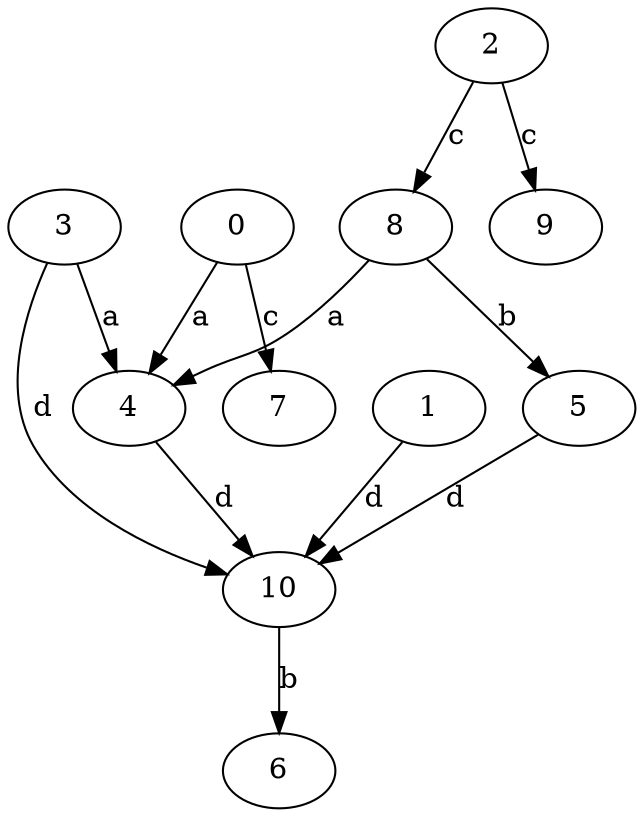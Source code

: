 strict digraph  {
3;
4;
5;
6;
0;
7;
8;
1;
9;
10;
2;
3 -> 4  [label=a];
3 -> 10  [label=d];
4 -> 10  [label=d];
5 -> 10  [label=d];
0 -> 4  [label=a];
0 -> 7  [label=c];
8 -> 4  [label=a];
8 -> 5  [label=b];
1 -> 10  [label=d];
10 -> 6  [label=b];
2 -> 8  [label=c];
2 -> 9  [label=c];
}
